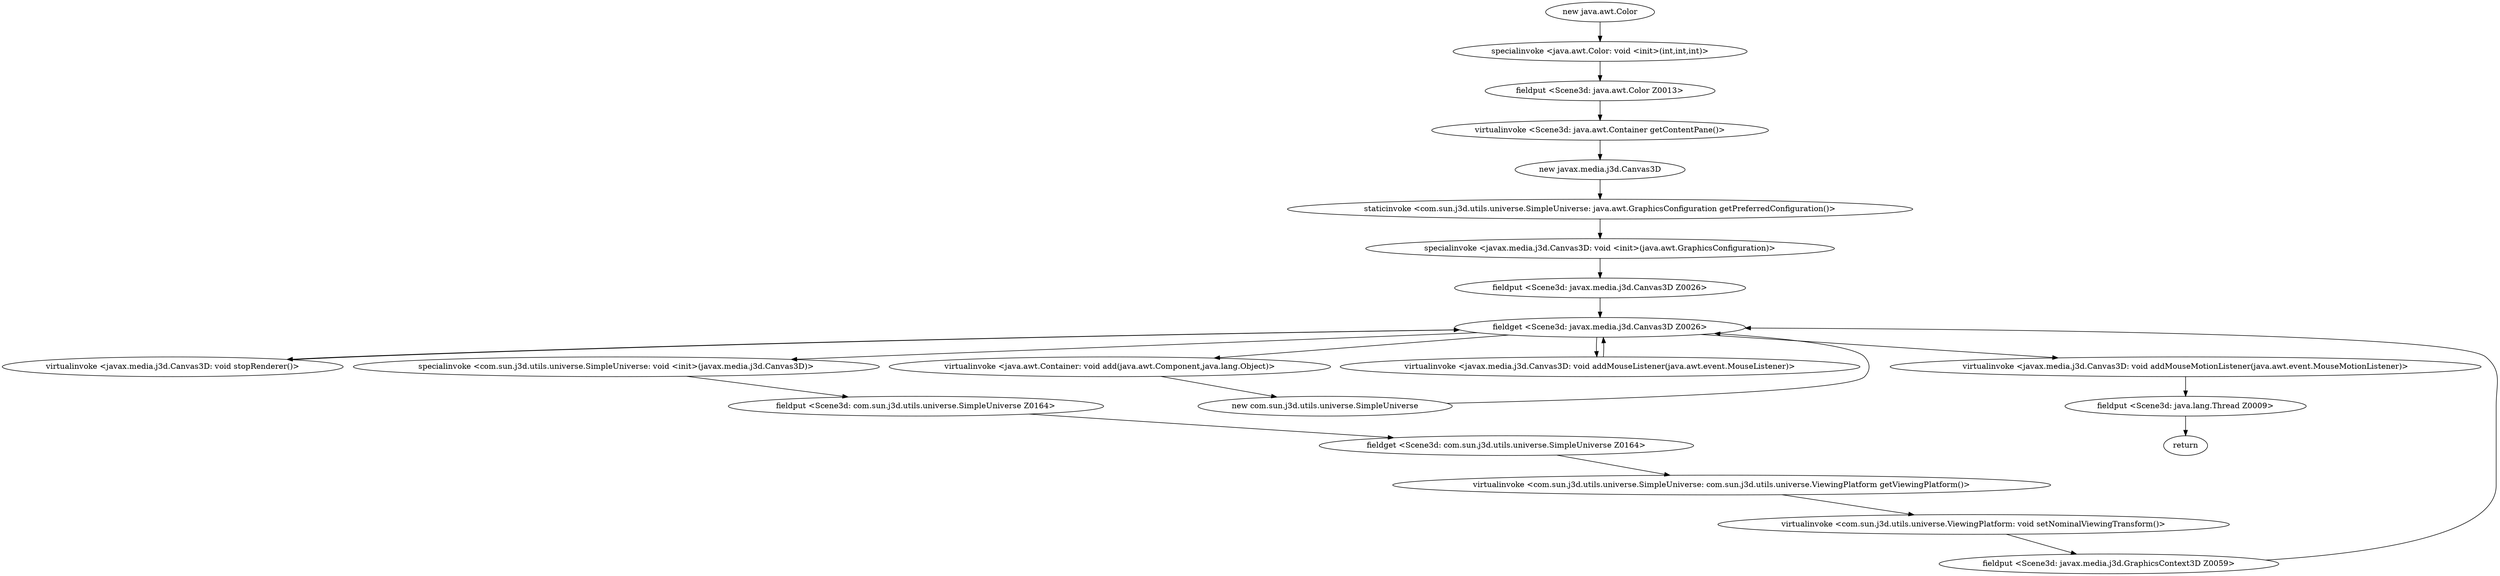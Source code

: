 digraph "" {
"new java.awt.Color";
 "new java.awt.Color"->"specialinvoke <java.awt.Color: void <init>(int,int,int)>";
 "specialinvoke <java.awt.Color: void <init>(int,int,int)>"->"fieldput <Scene3d: java.awt.Color Z0013>";
 "fieldput <Scene3d: java.awt.Color Z0013>"->"virtualinvoke <Scene3d: java.awt.Container getContentPane()>";
 "virtualinvoke <Scene3d: java.awt.Container getContentPane()>"->"new javax.media.j3d.Canvas3D";
 "new javax.media.j3d.Canvas3D"->"staticinvoke <com.sun.j3d.utils.universe.SimpleUniverse: java.awt.GraphicsConfiguration getPreferredConfiguration()>";
 "staticinvoke <com.sun.j3d.utils.universe.SimpleUniverse: java.awt.GraphicsConfiguration getPreferredConfiguration()>"->"specialinvoke <javax.media.j3d.Canvas3D: void <init>(java.awt.GraphicsConfiguration)>";
 "specialinvoke <javax.media.j3d.Canvas3D: void <init>(java.awt.GraphicsConfiguration)>"->"fieldput <Scene3d: javax.media.j3d.Canvas3D Z0026>";
 "fieldput <Scene3d: javax.media.j3d.Canvas3D Z0026>"->"fieldget <Scene3d: javax.media.j3d.Canvas3D Z0026>";
 "fieldget <Scene3d: javax.media.j3d.Canvas3D Z0026>"->"virtualinvoke <javax.media.j3d.Canvas3D: void stopRenderer()>";
 "virtualinvoke <javax.media.j3d.Canvas3D: void stopRenderer()>"->"fieldget <Scene3d: javax.media.j3d.Canvas3D Z0026>";
 "fieldget <Scene3d: javax.media.j3d.Canvas3D Z0026>"->"virtualinvoke <java.awt.Container: void add(java.awt.Component,java.lang.Object)>";
 "virtualinvoke <java.awt.Container: void add(java.awt.Component,java.lang.Object)>"->"new com.sun.j3d.utils.universe.SimpleUniverse";
 "new com.sun.j3d.utils.universe.SimpleUniverse"->"fieldget <Scene3d: javax.media.j3d.Canvas3D Z0026>";
 "fieldget <Scene3d: javax.media.j3d.Canvas3D Z0026>"->"specialinvoke <com.sun.j3d.utils.universe.SimpleUniverse: void <init>(javax.media.j3d.Canvas3D)>";
 "specialinvoke <com.sun.j3d.utils.universe.SimpleUniverse: void <init>(javax.media.j3d.Canvas3D)>"->"fieldput <Scene3d: com.sun.j3d.utils.universe.SimpleUniverse Z0164>";
 "fieldput <Scene3d: com.sun.j3d.utils.universe.SimpleUniverse Z0164>"->"fieldget <Scene3d: com.sun.j3d.utils.universe.SimpleUniverse Z0164>";
 "fieldget <Scene3d: com.sun.j3d.utils.universe.SimpleUniverse Z0164>"->"virtualinvoke <com.sun.j3d.utils.universe.SimpleUniverse: com.sun.j3d.utils.universe.ViewingPlatform getViewingPlatform()>";
 "virtualinvoke <com.sun.j3d.utils.universe.SimpleUniverse: com.sun.j3d.utils.universe.ViewingPlatform getViewingPlatform()>"->"virtualinvoke <com.sun.j3d.utils.universe.ViewingPlatform: void setNominalViewingTransform()>";
 "virtualinvoke <com.sun.j3d.utils.universe.ViewingPlatform: void setNominalViewingTransform()>"->"fieldput <Scene3d: javax.media.j3d.GraphicsContext3D Z0059>";
 "fieldput <Scene3d: javax.media.j3d.GraphicsContext3D Z0059>"->"fieldget <Scene3d: javax.media.j3d.Canvas3D Z0026>";
 "fieldget <Scene3d: javax.media.j3d.Canvas3D Z0026>"->"virtualinvoke <javax.media.j3d.Canvas3D: void addMouseListener(java.awt.event.MouseListener)>";
 "virtualinvoke <javax.media.j3d.Canvas3D: void addMouseListener(java.awt.event.MouseListener)>"->"fieldget <Scene3d: javax.media.j3d.Canvas3D Z0026>";
 "fieldget <Scene3d: javax.media.j3d.Canvas3D Z0026>"->"virtualinvoke <javax.media.j3d.Canvas3D: void addMouseMotionListener(java.awt.event.MouseMotionListener)>";
 "virtualinvoke <javax.media.j3d.Canvas3D: void addMouseMotionListener(java.awt.event.MouseMotionListener)>"->"fieldput <Scene3d: java.lang.Thread Z0009>";
 "fieldput <Scene3d: java.lang.Thread Z0009>"->"return";
}
